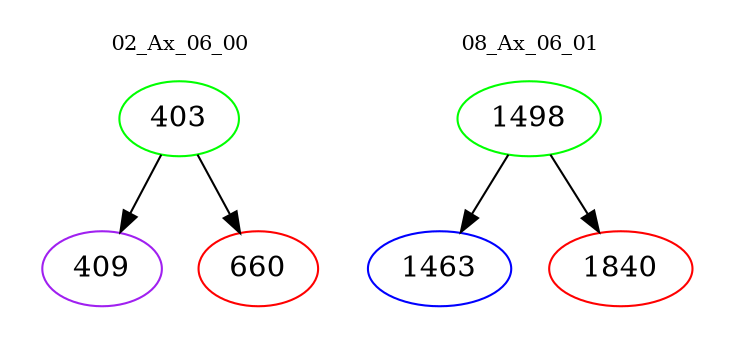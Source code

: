 digraph{
subgraph cluster_0 {
color = white
label = "02_Ax_06_00";
fontsize=10;
T0_403 [label="403", color="green"]
T0_403 -> T0_409 [color="black"]
T0_409 [label="409", color="purple"]
T0_403 -> T0_660 [color="black"]
T0_660 [label="660", color="red"]
}
subgraph cluster_1 {
color = white
label = "08_Ax_06_01";
fontsize=10;
T1_1498 [label="1498", color="green"]
T1_1498 -> T1_1463 [color="black"]
T1_1463 [label="1463", color="blue"]
T1_1498 -> T1_1840 [color="black"]
T1_1840 [label="1840", color="red"]
}
}
